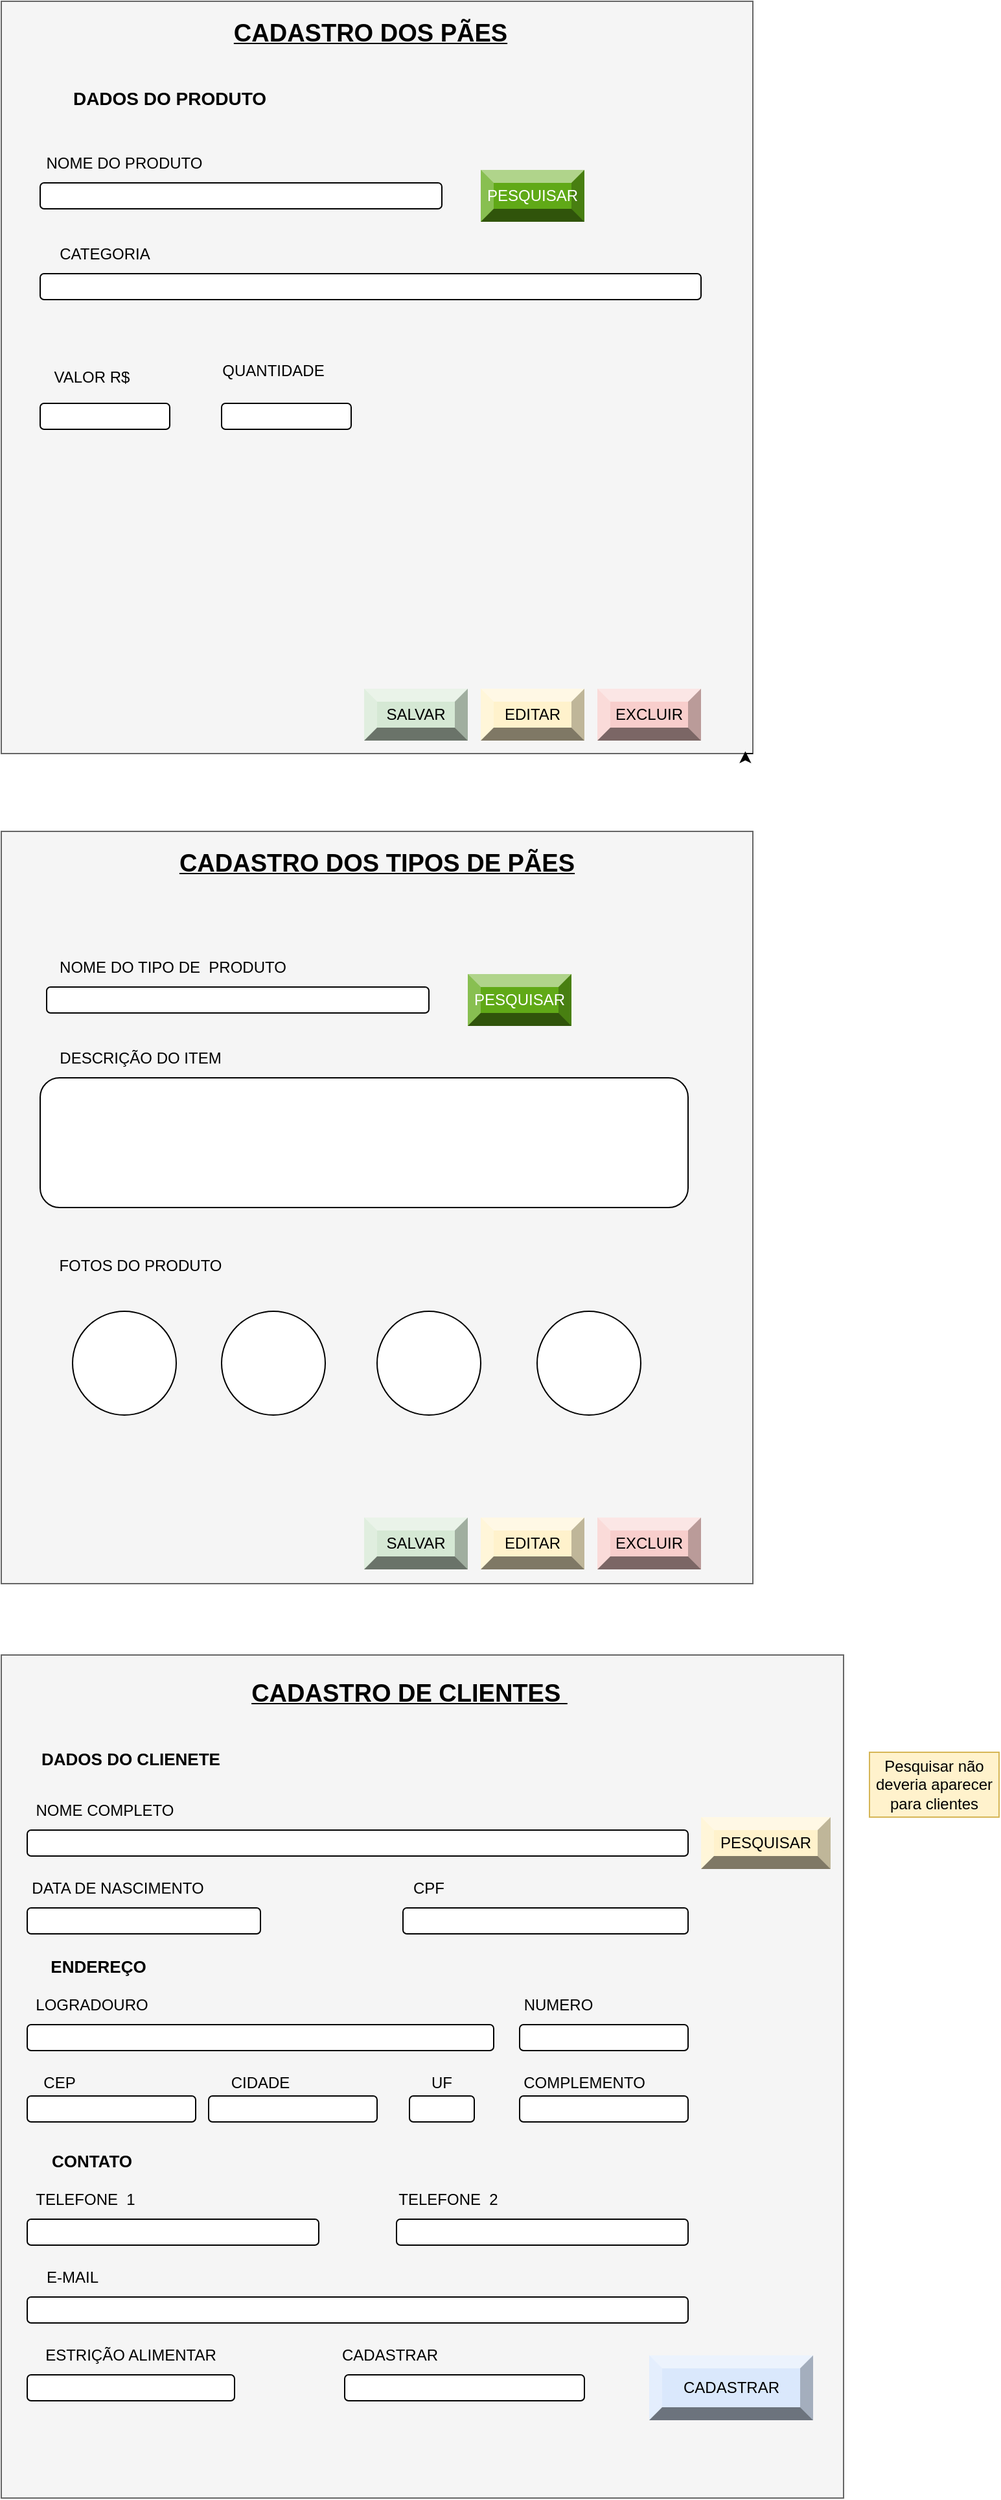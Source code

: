 <mxfile version="21.7.1" type="github">
  <diagram name="Página-1" id="vhzFF3WJnwFL6X2i2Ius">
    <mxGraphModel dx="880" dy="446" grid="1" gridSize="10" guides="1" tooltips="1" connect="1" arrows="1" fold="1" page="1" pageScale="1" pageWidth="827" pageHeight="1169" math="0" shadow="0">
      <root>
        <mxCell id="0" />
        <mxCell id="1" parent="0" />
        <mxCell id="oiIjnjoe4jB1COE6UItx-1" value="" style="whiteSpace=wrap;html=1;aspect=fixed;fillColor=#f5f5f5;fontColor=#333333;strokeColor=#666666;" parent="1" vertex="1">
          <mxGeometry width="580" height="580" as="geometry" />
        </mxCell>
        <mxCell id="oiIjnjoe4jB1COE6UItx-2" value="CADASTRO DOS PÃES" style="text;html=1;strokeColor=none;fillColor=none;align=center;verticalAlign=middle;whiteSpace=wrap;rounded=0;fontStyle=5;fontSize=19;" parent="1" vertex="1">
          <mxGeometry x="150" y="10" width="270" height="30" as="geometry" />
        </mxCell>
        <mxCell id="oiIjnjoe4jB1COE6UItx-3" value="DADOS DO PRODUTO" style="text;html=1;strokeColor=none;fillColor=none;align=center;verticalAlign=middle;whiteSpace=wrap;rounded=0;fontStyle=1;fontSize=14;" parent="1" vertex="1">
          <mxGeometry x="50" y="60" width="160" height="30" as="geometry" />
        </mxCell>
        <mxCell id="oiIjnjoe4jB1COE6UItx-4" value="NOME DO PRODUTO" style="text;html=1;strokeColor=none;fillColor=none;align=center;verticalAlign=middle;whiteSpace=wrap;rounded=0;" parent="1" vertex="1">
          <mxGeometry x="30" y="110" width="130" height="30" as="geometry" />
        </mxCell>
        <mxCell id="oiIjnjoe4jB1COE6UItx-5" value="" style="rounded=1;whiteSpace=wrap;html=1;" parent="1" vertex="1">
          <mxGeometry x="30" y="140" width="310" height="20" as="geometry" />
        </mxCell>
        <mxCell id="oiIjnjoe4jB1COE6UItx-10" value="CATEGORIA" style="text;html=1;strokeColor=none;fillColor=none;align=center;verticalAlign=middle;whiteSpace=wrap;rounded=0;" parent="1" vertex="1">
          <mxGeometry x="30" y="180" width="100" height="30" as="geometry" />
        </mxCell>
        <mxCell id="oiIjnjoe4jB1COE6UItx-11" value="" style="rounded=1;whiteSpace=wrap;html=1;" parent="1" vertex="1">
          <mxGeometry x="30" y="210" width="510" height="20" as="geometry" />
        </mxCell>
        <mxCell id="oiIjnjoe4jB1COE6UItx-17" value="EXCLUIR" style="labelPosition=center;verticalLabelPosition=middle;align=center;html=1;shape=mxgraph.basic.shaded_button;dx=10;fillColor=#f8cecc;strokeColor=#b85450;whiteSpace=wrap;" parent="1" vertex="1">
          <mxGeometry x="460" y="530" width="80" height="40" as="geometry" />
        </mxCell>
        <mxCell id="oiIjnjoe4jB1COE6UItx-18" value="VALOR R$" style="text;html=1;strokeColor=none;fillColor=none;align=center;verticalAlign=middle;whiteSpace=wrap;rounded=0;" parent="1" vertex="1">
          <mxGeometry x="35" y="275" width="70" height="30" as="geometry" />
        </mxCell>
        <mxCell id="oiIjnjoe4jB1COE6UItx-19" value="" style="rounded=1;whiteSpace=wrap;html=1;" parent="1" vertex="1">
          <mxGeometry x="30" y="310" width="100" height="20" as="geometry" />
        </mxCell>
        <mxCell id="oiIjnjoe4jB1COE6UItx-20" value="QUANTIDADE" style="text;html=1;strokeColor=none;fillColor=none;align=center;verticalAlign=middle;whiteSpace=wrap;rounded=0;" parent="1" vertex="1">
          <mxGeometry x="180" y="270" width="60" height="30" as="geometry" />
        </mxCell>
        <mxCell id="oiIjnjoe4jB1COE6UItx-21" value="" style="rounded=1;whiteSpace=wrap;html=1;" parent="1" vertex="1">
          <mxGeometry x="170" y="310" width="100" height="20" as="geometry" />
        </mxCell>
        <mxCell id="oiIjnjoe4jB1COE6UItx-22" value="EDITAR" style="labelPosition=center;verticalLabelPosition=middle;align=center;html=1;shape=mxgraph.basic.shaded_button;dx=10;fillColor=#fff2cc;strokeColor=#d6b656;whiteSpace=wrap;" parent="1" vertex="1">
          <mxGeometry x="370" y="530" width="80" height="40" as="geometry" />
        </mxCell>
        <mxCell id="oiIjnjoe4jB1COE6UItx-23" value="SALVAR" style="labelPosition=center;verticalLabelPosition=middle;align=center;html=1;shape=mxgraph.basic.shaded_button;dx=10;fillColor=#d5e8d4;strokeColor=#82b366;whiteSpace=wrap;" parent="1" vertex="1">
          <mxGeometry x="280" y="530" width="80" height="40" as="geometry" />
        </mxCell>
        <mxCell id="oiIjnjoe4jB1COE6UItx-24" style="edgeStyle=orthogonalEdgeStyle;rounded=0;orthogonalLoop=1;jettySize=auto;html=1;exitX=1;exitY=1;exitDx=0;exitDy=0;entryX=0.99;entryY=0.997;entryDx=0;entryDy=0;entryPerimeter=0;" parent="1" source="oiIjnjoe4jB1COE6UItx-1" target="oiIjnjoe4jB1COE6UItx-1" edge="1">
          <mxGeometry relative="1" as="geometry" />
        </mxCell>
        <mxCell id="U2kCYm-Y_Qdvc8giH2do-2" value="PESQUISAR" style="labelPosition=center;verticalLabelPosition=middle;align=center;html=1;shape=mxgraph.basic.shaded_button;dx=10;fillColor=#60a917;strokeColor=#2D7600;whiteSpace=wrap;fontColor=#ffffff;" parent="1" vertex="1">
          <mxGeometry x="370" y="130" width="80" height="40" as="geometry" />
        </mxCell>
        <mxCell id="U2kCYm-Y_Qdvc8giH2do-3" value="" style="whiteSpace=wrap;html=1;aspect=fixed;fillColor=#f5f5f5;fontColor=#333333;strokeColor=#666666;" parent="1" vertex="1">
          <mxGeometry y="640" width="580" height="580" as="geometry" />
        </mxCell>
        <mxCell id="U2kCYm-Y_Qdvc8giH2do-4" value="CADASTRO DOS TIPOS DE PÃES" style="text;html=1;strokeColor=none;fillColor=none;align=center;verticalAlign=middle;whiteSpace=wrap;rounded=0;fontStyle=5;fontSize=19;" parent="1" vertex="1">
          <mxGeometry x="130" y="650" width="320" height="30" as="geometry" />
        </mxCell>
        <mxCell id="U2kCYm-Y_Qdvc8giH2do-5" value="NOME DO TIPO DE&amp;nbsp; PRODUTO" style="text;html=1;strokeColor=none;fillColor=none;align=center;verticalAlign=middle;whiteSpace=wrap;rounded=0;" parent="1" vertex="1">
          <mxGeometry x="35" y="730" width="195" height="30" as="geometry" />
        </mxCell>
        <mxCell id="U2kCYm-Y_Qdvc8giH2do-6" value="" style="rounded=1;whiteSpace=wrap;html=1;" parent="1" vertex="1">
          <mxGeometry x="35" y="760" width="295" height="20" as="geometry" />
        </mxCell>
        <mxCell id="U2kCYm-Y_Qdvc8giH2do-7" value="DESCRIÇÃO DO ITEM" style="text;html=1;strokeColor=none;fillColor=none;align=center;verticalAlign=middle;whiteSpace=wrap;rounded=0;" parent="1" vertex="1">
          <mxGeometry x="35" y="800" width="145" height="30" as="geometry" />
        </mxCell>
        <mxCell id="U2kCYm-Y_Qdvc8giH2do-8" value="" style="rounded=1;whiteSpace=wrap;html=1;" parent="1" vertex="1">
          <mxGeometry x="30" y="830" width="500" height="100" as="geometry" />
        </mxCell>
        <mxCell id="U2kCYm-Y_Qdvc8giH2do-9" value="FOTOS DO PRODUTO" style="text;html=1;strokeColor=none;fillColor=none;align=center;verticalAlign=middle;whiteSpace=wrap;rounded=0;" parent="1" vertex="1">
          <mxGeometry x="35" y="960" width="145" height="30" as="geometry" />
        </mxCell>
        <mxCell id="U2kCYm-Y_Qdvc8giH2do-10" value="" style="ellipse;whiteSpace=wrap;html=1;aspect=fixed;" parent="1" vertex="1">
          <mxGeometry x="55" y="1010" width="80" height="80" as="geometry" />
        </mxCell>
        <mxCell id="U2kCYm-Y_Qdvc8giH2do-11" value="" style="ellipse;whiteSpace=wrap;html=1;aspect=fixed;" parent="1" vertex="1">
          <mxGeometry x="170" y="1010" width="80" height="80" as="geometry" />
        </mxCell>
        <mxCell id="U2kCYm-Y_Qdvc8giH2do-12" value="" style="ellipse;whiteSpace=wrap;html=1;aspect=fixed;" parent="1" vertex="1">
          <mxGeometry x="290" y="1010" width="80" height="80" as="geometry" />
        </mxCell>
        <mxCell id="U2kCYm-Y_Qdvc8giH2do-13" value="" style="ellipse;whiteSpace=wrap;html=1;aspect=fixed;" parent="1" vertex="1">
          <mxGeometry x="413.5" y="1010" width="80" height="80" as="geometry" />
        </mxCell>
        <mxCell id="U2kCYm-Y_Qdvc8giH2do-14" value="SALVAR" style="labelPosition=center;verticalLabelPosition=middle;align=center;html=1;shape=mxgraph.basic.shaded_button;dx=10;fillColor=#d5e8d4;strokeColor=#82b366;whiteSpace=wrap;" parent="1" vertex="1">
          <mxGeometry x="280" y="1169" width="80" height="40" as="geometry" />
        </mxCell>
        <mxCell id="U2kCYm-Y_Qdvc8giH2do-15" value="EDITAR" style="labelPosition=center;verticalLabelPosition=middle;align=center;html=1;shape=mxgraph.basic.shaded_button;dx=10;fillColor=#fff2cc;strokeColor=#d6b656;whiteSpace=wrap;" parent="1" vertex="1">
          <mxGeometry x="370" y="1169" width="80" height="40" as="geometry" />
        </mxCell>
        <mxCell id="U2kCYm-Y_Qdvc8giH2do-16" value="EXCLUIR" style="labelPosition=center;verticalLabelPosition=middle;align=center;html=1;shape=mxgraph.basic.shaded_button;dx=10;fillColor=#f8cecc;strokeColor=#b85450;whiteSpace=wrap;" parent="1" vertex="1">
          <mxGeometry x="460" y="1169" width="80" height="40" as="geometry" />
        </mxCell>
        <mxCell id="BkJWETm3DvNP4LqYi8ri-1" value="PESQUISAR" style="labelPosition=center;verticalLabelPosition=middle;align=center;html=1;shape=mxgraph.basic.shaded_button;dx=10;fillColor=#60a917;strokeColor=#2D7600;whiteSpace=wrap;fontColor=#ffffff;" parent="1" vertex="1">
          <mxGeometry x="360" y="750" width="80" height="40" as="geometry" />
        </mxCell>
        <mxCell id="9osInXyy-S7T4AAbR_Op-1" value="" style="whiteSpace=wrap;html=1;aspect=fixed;fillColor=#f5f5f5;strokeColor=#666666;fontColor=#333333;" parent="1" vertex="1">
          <mxGeometry y="1275" width="650" height="650" as="geometry" />
        </mxCell>
        <mxCell id="9osInXyy-S7T4AAbR_Op-2" value="CADASTRO DE CLIENTES&amp;nbsp;" style="text;html=1;strokeColor=none;fillColor=none;align=center;verticalAlign=middle;whiteSpace=wrap;rounded=0;fontStyle=5;fontSize=19;" parent="1" vertex="1">
          <mxGeometry x="180" y="1290" width="270" height="30" as="geometry" />
        </mxCell>
        <mxCell id="9osInXyy-S7T4AAbR_Op-3" value="DADOS DO CLIENETE" style="text;html=1;strokeColor=none;fillColor=none;align=center;verticalAlign=middle;whiteSpace=wrap;rounded=0;fontSize=13;fontStyle=1" parent="1" vertex="1">
          <mxGeometry x="30" y="1340" width="140" height="30" as="geometry" />
        </mxCell>
        <mxCell id="9osInXyy-S7T4AAbR_Op-4" value="NOME COMPLETO" style="text;html=1;strokeColor=none;fillColor=none;align=center;verticalAlign=middle;whiteSpace=wrap;rounded=0;" parent="1" vertex="1">
          <mxGeometry x="10" y="1380" width="140" height="30" as="geometry" />
        </mxCell>
        <mxCell id="9osInXyy-S7T4AAbR_Op-5" value="" style="rounded=1;whiteSpace=wrap;html=1;" parent="1" vertex="1">
          <mxGeometry x="20" y="1410" width="510" height="20" as="geometry" />
        </mxCell>
        <mxCell id="9osInXyy-S7T4AAbR_Op-6" value="DATA DE NASCIMENTO" style="text;html=1;strokeColor=none;fillColor=none;align=center;verticalAlign=middle;whiteSpace=wrap;rounded=0;" parent="1" vertex="1">
          <mxGeometry x="20" y="1440" width="140" height="30" as="geometry" />
        </mxCell>
        <mxCell id="9osInXyy-S7T4AAbR_Op-7" value="" style="rounded=1;whiteSpace=wrap;html=1;" parent="1" vertex="1">
          <mxGeometry x="20" y="1470" width="180" height="20" as="geometry" />
        </mxCell>
        <mxCell id="9osInXyy-S7T4AAbR_Op-8" value="CPF" style="text;html=1;strokeColor=none;fillColor=none;align=center;verticalAlign=middle;whiteSpace=wrap;rounded=0;" parent="1" vertex="1">
          <mxGeometry x="300" y="1440" width="60" height="30" as="geometry" />
        </mxCell>
        <mxCell id="9osInXyy-S7T4AAbR_Op-9" value="" style="rounded=1;whiteSpace=wrap;html=1;" parent="1" vertex="1">
          <mxGeometry x="310" y="1470" width="220" height="20" as="geometry" />
        </mxCell>
        <mxCell id="9osInXyy-S7T4AAbR_Op-10" value="ENDEREÇO" style="text;html=1;strokeColor=none;fillColor=none;align=center;verticalAlign=middle;whiteSpace=wrap;rounded=0;fontSize=13;fontStyle=1" parent="1" vertex="1">
          <mxGeometry x="20" y="1500" width="110" height="30" as="geometry" />
        </mxCell>
        <mxCell id="9osInXyy-S7T4AAbR_Op-11" value="LOGRADOURO" style="text;html=1;strokeColor=none;fillColor=none;align=center;verticalAlign=middle;whiteSpace=wrap;rounded=0;" parent="1" vertex="1">
          <mxGeometry x="40" y="1530" width="60" height="30" as="geometry" />
        </mxCell>
        <mxCell id="9osInXyy-S7T4AAbR_Op-12" value="" style="rounded=1;whiteSpace=wrap;html=1;" parent="1" vertex="1">
          <mxGeometry x="20" y="1560" width="360" height="20" as="geometry" />
        </mxCell>
        <mxCell id="9osInXyy-S7T4AAbR_Op-13" value="NUMERO" style="text;html=1;strokeColor=none;fillColor=none;align=center;verticalAlign=middle;whiteSpace=wrap;rounded=0;" parent="1" vertex="1">
          <mxGeometry x="400" y="1530" width="60" height="30" as="geometry" />
        </mxCell>
        <mxCell id="9osInXyy-S7T4AAbR_Op-14" value="" style="rounded=1;whiteSpace=wrap;html=1;" parent="1" vertex="1">
          <mxGeometry x="400" y="1560" width="130" height="20" as="geometry" />
        </mxCell>
        <mxCell id="9osInXyy-S7T4AAbR_Op-15" value="CEP" style="text;html=1;strokeColor=none;fillColor=none;align=center;verticalAlign=middle;whiteSpace=wrap;rounded=0;" parent="1" vertex="1">
          <mxGeometry x="15" y="1590" width="60" height="30" as="geometry" />
        </mxCell>
        <mxCell id="9osInXyy-S7T4AAbR_Op-16" value="" style="rounded=1;whiteSpace=wrap;html=1;" parent="1" vertex="1">
          <mxGeometry x="20" y="1615" width="130" height="20" as="geometry" />
        </mxCell>
        <mxCell id="9osInXyy-S7T4AAbR_Op-17" value="CIDADE" style="text;html=1;strokeColor=none;fillColor=none;align=center;verticalAlign=middle;whiteSpace=wrap;rounded=0;" parent="1" vertex="1">
          <mxGeometry x="170" y="1590" width="60" height="30" as="geometry" />
        </mxCell>
        <mxCell id="9osInXyy-S7T4AAbR_Op-18" value="" style="rounded=1;whiteSpace=wrap;html=1;" parent="1" vertex="1">
          <mxGeometry x="160" y="1615" width="130" height="20" as="geometry" />
        </mxCell>
        <mxCell id="9osInXyy-S7T4AAbR_Op-19" value="UF" style="text;html=1;strokeColor=none;fillColor=none;align=center;verticalAlign=middle;whiteSpace=wrap;rounded=0;" parent="1" vertex="1">
          <mxGeometry x="310" y="1590" width="60" height="30" as="geometry" />
        </mxCell>
        <mxCell id="9osInXyy-S7T4AAbR_Op-20" value="" style="rounded=1;whiteSpace=wrap;html=1;" parent="1" vertex="1">
          <mxGeometry x="315" y="1615" width="50" height="20" as="geometry" />
        </mxCell>
        <mxCell id="9osInXyy-S7T4AAbR_Op-21" value="COMPLEMENTO" style="text;html=1;strokeColor=none;fillColor=none;align=center;verticalAlign=middle;whiteSpace=wrap;rounded=0;" parent="1" vertex="1">
          <mxGeometry x="420" y="1590" width="60" height="30" as="geometry" />
        </mxCell>
        <mxCell id="9osInXyy-S7T4AAbR_Op-22" value="" style="rounded=1;whiteSpace=wrap;html=1;" parent="1" vertex="1">
          <mxGeometry x="400" y="1615" width="130" height="20" as="geometry" />
        </mxCell>
        <mxCell id="9osInXyy-S7T4AAbR_Op-23" value="CONTATO" style="text;html=1;strokeColor=none;fillColor=none;align=center;verticalAlign=middle;whiteSpace=wrap;rounded=0;fontSize=13;fontStyle=1" parent="1" vertex="1">
          <mxGeometry x="15" y="1650" width="110" height="30" as="geometry" />
        </mxCell>
        <mxCell id="9osInXyy-S7T4AAbR_Op-24" value="TELEFONE&amp;nbsp; 1" style="text;html=1;strokeColor=none;fillColor=none;align=center;verticalAlign=middle;whiteSpace=wrap;rounded=0;" parent="1" vertex="1">
          <mxGeometry x="25" y="1680" width="80" height="30" as="geometry" />
        </mxCell>
        <mxCell id="9osInXyy-S7T4AAbR_Op-25" value="" style="rounded=1;whiteSpace=wrap;html=1;" parent="1" vertex="1">
          <mxGeometry x="20" y="1710" width="225" height="20" as="geometry" />
        </mxCell>
        <mxCell id="9osInXyy-S7T4AAbR_Op-26" value="E-MAIL" style="text;html=1;strokeColor=none;fillColor=none;align=center;verticalAlign=middle;whiteSpace=wrap;rounded=0;" parent="1" vertex="1">
          <mxGeometry x="25" y="1740" width="60" height="30" as="geometry" />
        </mxCell>
        <mxCell id="9osInXyy-S7T4AAbR_Op-27" value="" style="rounded=1;whiteSpace=wrap;html=1;" parent="1" vertex="1">
          <mxGeometry x="20" y="1770" width="510" height="20" as="geometry" />
        </mxCell>
        <mxCell id="9osInXyy-S7T4AAbR_Op-28" value="TELEFONE&amp;nbsp; 2" style="text;html=1;strokeColor=none;fillColor=none;align=center;verticalAlign=middle;whiteSpace=wrap;rounded=0;" parent="1" vertex="1">
          <mxGeometry x="305" y="1680" width="80" height="30" as="geometry" />
        </mxCell>
        <mxCell id="9osInXyy-S7T4AAbR_Op-29" value="" style="rounded=1;whiteSpace=wrap;html=1;" parent="1" vertex="1">
          <mxGeometry x="305" y="1710" width="225" height="20" as="geometry" />
        </mxCell>
        <mxCell id="9osInXyy-S7T4AAbR_Op-30" value="ESTRIÇÃO ALIMENTAR" style="text;html=1;strokeColor=none;fillColor=none;align=center;verticalAlign=middle;whiteSpace=wrap;rounded=0;" parent="1" vertex="1">
          <mxGeometry x="25" y="1800" width="150" height="30" as="geometry" />
        </mxCell>
        <mxCell id="9osInXyy-S7T4AAbR_Op-31" value="" style="rounded=1;whiteSpace=wrap;html=1;" parent="1" vertex="1">
          <mxGeometry x="20" y="1830" width="160" height="20" as="geometry" />
        </mxCell>
        <mxCell id="9osInXyy-S7T4AAbR_Op-32" value="CADASTRAR" style="text;html=1;strokeColor=none;fillColor=none;align=center;verticalAlign=middle;whiteSpace=wrap;rounded=0;" parent="1" vertex="1">
          <mxGeometry x="270" y="1800" width="60" height="30" as="geometry" />
        </mxCell>
        <mxCell id="9osInXyy-S7T4AAbR_Op-33" value="" style="rounded=1;whiteSpace=wrap;html=1;" parent="1" vertex="1">
          <mxGeometry x="265" y="1830" width="185" height="20" as="geometry" />
        </mxCell>
        <mxCell id="9osInXyy-S7T4AAbR_Op-34" value="CADASTRAR" style="labelPosition=center;verticalLabelPosition=middle;align=center;html=1;shape=mxgraph.basic.shaded_button;dx=10;fillColor=#dae8fc;strokeColor=#6c8ebf;whiteSpace=wrap;" parent="1" vertex="1">
          <mxGeometry x="500" y="1815" width="126.5" height="50" as="geometry" />
        </mxCell>
        <mxCell id="9osInXyy-S7T4AAbR_Op-36" value="PESQUISAR" style="labelPosition=center;verticalLabelPosition=middle;align=center;html=1;shape=mxgraph.basic.shaded_button;dx=10;fillColor=#fff2cc;strokeColor=#d6b656;whiteSpace=wrap;" parent="1" vertex="1">
          <mxGeometry x="540" y="1400" width="100" height="40" as="geometry" />
        </mxCell>
        <mxCell id="WNgFyIvflknhDnUbR5kc-2" value="Pesquisar não deveria aparecer para clientes" style="text;html=1;strokeColor=#d6b656;fillColor=#fff2cc;align=center;verticalAlign=middle;whiteSpace=wrap;rounded=0;" vertex="1" parent="1">
          <mxGeometry x="670" y="1350" width="100" height="50" as="geometry" />
        </mxCell>
      </root>
    </mxGraphModel>
  </diagram>
</mxfile>
